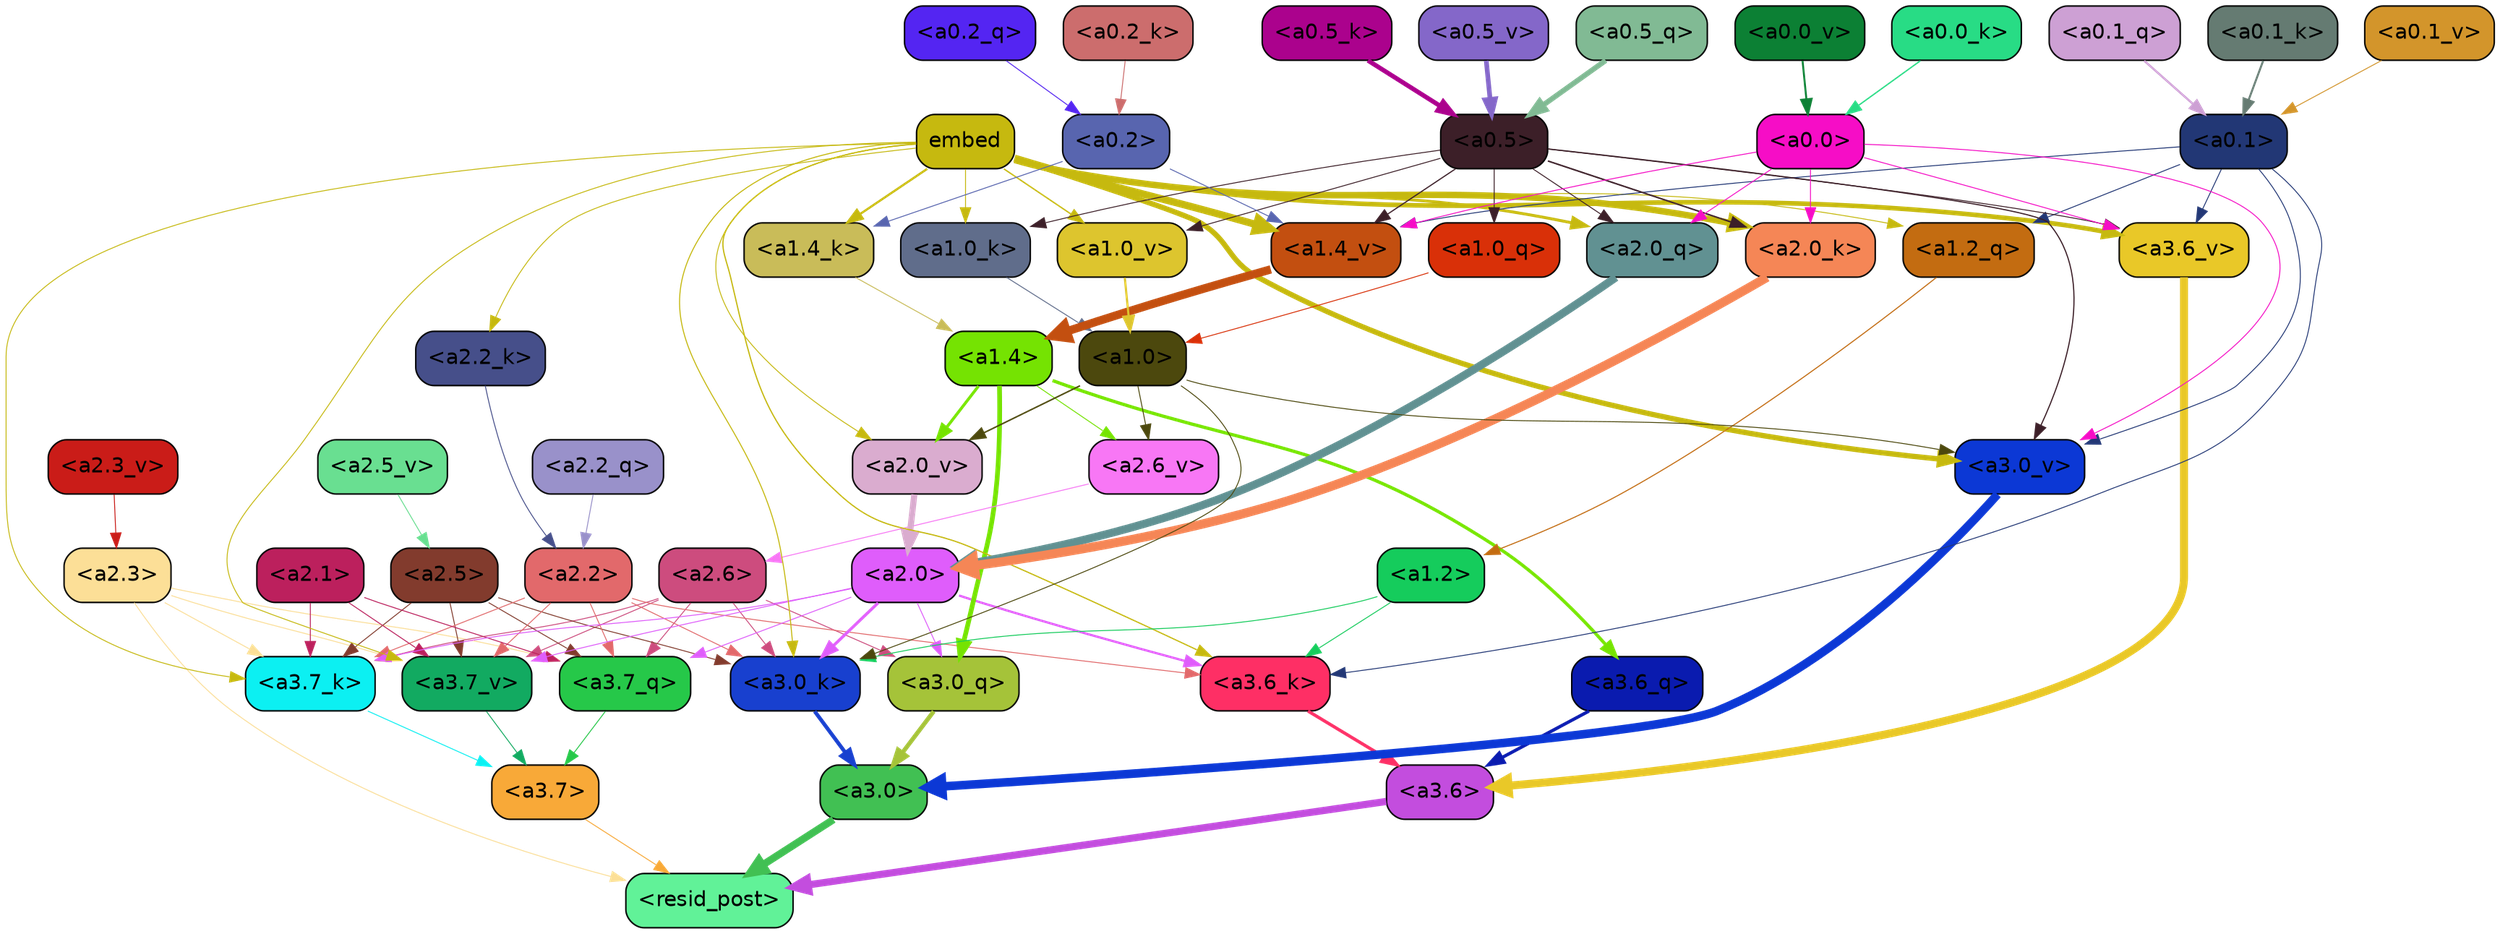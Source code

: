 strict digraph "" {
	graph [bgcolor=transparent,
		layout=dot,
		overlap=false,
		splines=true
	];
	"<a3.7>"	[color=black,
		fillcolor="#f8a938",
		fontname=Helvetica,
		shape=box,
		style="filled, rounded"];
	"<resid_post>"	[color=black,
		fillcolor="#61f298",
		fontname=Helvetica,
		shape=box,
		style="filled, rounded"];
	"<a3.7>" -> "<resid_post>"	[color="#f8a938",
		penwidth=0.6];
	"<a3.6>"	[color=black,
		fillcolor="#c34dde",
		fontname=Helvetica,
		shape=box,
		style="filled, rounded"];
	"<a3.6>" -> "<resid_post>"	[color="#c34dde",
		penwidth=4.7534414529800415];
	"<a3.0>"	[color=black,
		fillcolor="#41c053",
		fontname=Helvetica,
		shape=box,
		style="filled, rounded"];
	"<a3.0>" -> "<resid_post>"	[color="#41c053",
		penwidth=4.898576855659485];
	"<a2.3>"	[color=black,
		fillcolor="#fcdf97",
		fontname=Helvetica,
		shape=box,
		style="filled, rounded"];
	"<a2.3>" -> "<resid_post>"	[color="#fcdf97",
		penwidth=0.6];
	"<a3.7_q>"	[color=black,
		fillcolor="#26c849",
		fontname=Helvetica,
		shape=box,
		style="filled, rounded"];
	"<a2.3>" -> "<a3.7_q>"	[color="#fcdf97",
		penwidth=0.6];
	"<a3.7_k>"	[color=black,
		fillcolor="#0cf0f2",
		fontname=Helvetica,
		shape=box,
		style="filled, rounded"];
	"<a2.3>" -> "<a3.7_k>"	[color="#fcdf97",
		penwidth=0.6];
	"<a3.7_v>"	[color=black,
		fillcolor="#12aa61",
		fontname=Helvetica,
		shape=box,
		style="filled, rounded"];
	"<a2.3>" -> "<a3.7_v>"	[color="#fcdf97",
		penwidth=0.6];
	"<a3.7_q>" -> "<a3.7>"	[color="#26c849",
		penwidth=0.6];
	"<a3.6_q>"	[color=black,
		fillcolor="#0a1baf",
		fontname=Helvetica,
		shape=box,
		style="filled, rounded"];
	"<a3.6_q>" -> "<a3.6>"	[color="#0a1baf",
		penwidth=2.160832464694977];
	"<a3.0_q>"	[color=black,
		fillcolor="#a5c339",
		fontname=Helvetica,
		shape=box,
		style="filled, rounded"];
	"<a3.0_q>" -> "<a3.0>"	[color="#a5c339",
		penwidth=2.870753765106201];
	"<a3.7_k>" -> "<a3.7>"	[color="#0cf0f2",
		penwidth=0.6];
	"<a3.6_k>"	[color=black,
		fillcolor="#fe2f65",
		fontname=Helvetica,
		shape=box,
		style="filled, rounded"];
	"<a3.6_k>" -> "<a3.6>"	[color="#fe2f65",
		penwidth=2.13908451795578];
	"<a3.0_k>"	[color=black,
		fillcolor="#1840cf",
		fontname=Helvetica,
		shape=box,
		style="filled, rounded"];
	"<a3.0_k>" -> "<a3.0>"	[color="#1840cf",
		penwidth=2.520303964614868];
	"<a3.7_v>" -> "<a3.7>"	[color="#12aa61",
		penwidth=0.6];
	"<a3.6_v>"	[color=black,
		fillcolor="#e9c828",
		fontname=Helvetica,
		shape=box,
		style="filled, rounded"];
	"<a3.6_v>" -> "<a3.6>"	[color="#e9c828",
		penwidth=5.297133803367615];
	"<a3.0_v>"	[color=black,
		fillcolor="#0c38d5",
		fontname=Helvetica,
		shape=box,
		style="filled, rounded"];
	"<a3.0_v>" -> "<a3.0>"	[color="#0c38d5",
		penwidth=5.680712580680847];
	"<a2.6>"	[color=black,
		fillcolor="#cd4c7e",
		fontname=Helvetica,
		shape=box,
		style="filled, rounded"];
	"<a2.6>" -> "<a3.7_q>"	[color="#cd4c7e",
		penwidth=0.6];
	"<a2.6>" -> "<a3.0_q>"	[color="#cd4c7e",
		penwidth=0.6];
	"<a2.6>" -> "<a3.7_k>"	[color="#cd4c7e",
		penwidth=0.6];
	"<a2.6>" -> "<a3.0_k>"	[color="#cd4c7e",
		penwidth=0.6];
	"<a2.6>" -> "<a3.7_v>"	[color="#cd4c7e",
		penwidth=0.6];
	"<a2.5>"	[color=black,
		fillcolor="#823b2d",
		fontname=Helvetica,
		shape=box,
		style="filled, rounded"];
	"<a2.5>" -> "<a3.7_q>"	[color="#823b2d",
		penwidth=0.6];
	"<a2.5>" -> "<a3.7_k>"	[color="#823b2d",
		penwidth=0.6];
	"<a2.5>" -> "<a3.0_k>"	[color="#823b2d",
		penwidth=0.6];
	"<a2.5>" -> "<a3.7_v>"	[color="#823b2d",
		penwidth=0.6];
	"<a2.2>"	[color=black,
		fillcolor="#e2696b",
		fontname=Helvetica,
		shape=box,
		style="filled, rounded"];
	"<a2.2>" -> "<a3.7_q>"	[color="#e2696b",
		penwidth=0.6];
	"<a2.2>" -> "<a3.7_k>"	[color="#e2696b",
		penwidth=0.6];
	"<a2.2>" -> "<a3.6_k>"	[color="#e2696b",
		penwidth=0.6];
	"<a2.2>" -> "<a3.0_k>"	[color="#e2696b",
		penwidth=0.6];
	"<a2.2>" -> "<a3.7_v>"	[color="#e2696b",
		penwidth=0.6];
	"<a2.1>"	[color=black,
		fillcolor="#bc205d",
		fontname=Helvetica,
		shape=box,
		style="filled, rounded"];
	"<a2.1>" -> "<a3.7_q>"	[color="#bc205d",
		penwidth=0.6];
	"<a2.1>" -> "<a3.7_k>"	[color="#bc205d",
		penwidth=0.6];
	"<a2.1>" -> "<a3.7_v>"	[color="#bc205d",
		penwidth=0.6];
	"<a2.0>"	[color=black,
		fillcolor="#df5dfb",
		fontname=Helvetica,
		shape=box,
		style="filled, rounded"];
	"<a2.0>" -> "<a3.7_q>"	[color="#df5dfb",
		penwidth=0.6];
	"<a2.0>" -> "<a3.0_q>"	[color="#df5dfb",
		penwidth=0.6];
	"<a2.0>" -> "<a3.7_k>"	[color="#df5dfb",
		penwidth=0.6];
	"<a2.0>" -> "<a3.6_k>"	[color="#df5dfb",
		penwidth=1.4807794839143753];
	"<a2.0>" -> "<a3.0_k>"	[color="#df5dfb",
		penwidth=1.9436544477939606];
	"<a2.0>" -> "<a3.7_v>"	[color="#df5dfb",
		penwidth=0.6];
	"<a1.4>"	[color=black,
		fillcolor="#75e302",
		fontname=Helvetica,
		shape=box,
		style="filled, rounded"];
	"<a1.4>" -> "<a3.6_q>"	[color="#75e302",
		penwidth=2.1635248363018036];
	"<a1.4>" -> "<a3.0_q>"	[color="#75e302",
		penwidth=3.1362746953964233];
	"<a2.6_v>"	[color=black,
		fillcolor="#f877f5",
		fontname=Helvetica,
		shape=box,
		style="filled, rounded"];
	"<a1.4>" -> "<a2.6_v>"	[color="#75e302",
		penwidth=0.6];
	"<a2.0_v>"	[color=black,
		fillcolor="#daaccf",
		fontname=Helvetica,
		shape=box,
		style="filled, rounded"];
	"<a1.4>" -> "<a2.0_v>"	[color="#75e302",
		penwidth=1.9271827340126038];
	embed	[color=black,
		fillcolor="#c6b90f",
		fontname=Helvetica,
		shape=box,
		style="filled, rounded"];
	embed -> "<a3.7_k>"	[color="#c6b90f",
		penwidth=0.6];
	embed -> "<a3.6_k>"	[color="#c6b90f",
		penwidth=0.8202246725559235];
	embed -> "<a3.0_k>"	[color="#c6b90f",
		penwidth=0.6771316379308701];
	embed -> "<a3.7_v>"	[color="#c6b90f",
		penwidth=0.6];
	embed -> "<a3.6_v>"	[color="#c6b90f",
		penwidth=3.067279100418091];
	embed -> "<a3.0_v>"	[color="#c6b90f",
		penwidth=3.5202720761299133];
	"<a2.0_q>"	[color=black,
		fillcolor="#619192",
		fontname=Helvetica,
		shape=box,
		style="filled, rounded"];
	embed -> "<a2.0_q>"	[color="#c6b90f",
		penwidth=1.9194039106369019];
	"<a2.2_k>"	[color=black,
		fillcolor="#464f8a",
		fontname=Helvetica,
		shape=box,
		style="filled, rounded"];
	embed -> "<a2.2_k>"	[color="#c6b90f",
		penwidth=0.6];
	"<a2.0_k>"	[color=black,
		fillcolor="#f58656",
		fontname=Helvetica,
		shape=box,
		style="filled, rounded"];
	embed -> "<a2.0_k>"	[color="#c6b90f",
		penwidth=4.28515887260437];
	embed -> "<a2.0_v>"	[color="#c6b90f",
		penwidth=0.6];
	"<a1.2_q>"	[color=black,
		fillcolor="#c36c11",
		fontname=Helvetica,
		shape=box,
		style="filled, rounded"];
	embed -> "<a1.2_q>"	[color="#c6b90f",
		penwidth=0.6];
	"<a1.4_k>"	[color=black,
		fillcolor="#c9bc59",
		fontname=Helvetica,
		shape=box,
		style="filled, rounded"];
	embed -> "<a1.4_k>"	[color="#c6b90f",
		penwidth=1.441945195198059];
	"<a1.0_k>"	[color=black,
		fillcolor="#606d8b",
		fontname=Helvetica,
		shape=box,
		style="filled, rounded"];
	embed -> "<a1.0_k>"	[color="#c6b90f",
		penwidth=0.6];
	"<a1.4_v>"	[color=black,
		fillcolor="#c34f10",
		fontname=Helvetica,
		shape=box,
		style="filled, rounded"];
	embed -> "<a1.4_v>"	[color="#c6b90f",
		penwidth=4.830149412155151];
	"<a1.0_v>"	[color=black,
		fillcolor="#ddc52e",
		fontname=Helvetica,
		shape=box,
		style="filled, rounded"];
	embed -> "<a1.0_v>"	[color="#c6b90f",
		penwidth=0.8981428295373917];
	"<a1.2>"	[color=black,
		fillcolor="#15cc5c",
		fontname=Helvetica,
		shape=box,
		style="filled, rounded"];
	"<a1.2>" -> "<a3.6_k>"	[color="#15cc5c",
		penwidth=0.6];
	"<a1.2>" -> "<a3.0_k>"	[color="#15cc5c",
		penwidth=0.6];
	"<a0.1>"	[color=black,
		fillcolor="#223775",
		fontname=Helvetica,
		shape=box,
		style="filled, rounded"];
	"<a0.1>" -> "<a3.6_k>"	[color="#223775",
		penwidth=0.6];
	"<a0.1>" -> "<a3.6_v>"	[color="#223775",
		penwidth=0.6];
	"<a0.1>" -> "<a3.0_v>"	[color="#223775",
		penwidth=0.6];
	"<a0.1>" -> "<a1.2_q>"	[color="#223775",
		penwidth=0.6];
	"<a0.1>" -> "<a1.4_v>"	[color="#223775",
		penwidth=0.6];
	"<a1.0>"	[color=black,
		fillcolor="#4c480d",
		fontname=Helvetica,
		shape=box,
		style="filled, rounded"];
	"<a1.0>" -> "<a3.0_k>"	[color="#4c480d",
		penwidth=0.6];
	"<a1.0>" -> "<a3.0_v>"	[color="#4c480d",
		penwidth=0.6];
	"<a1.0>" -> "<a2.6_v>"	[color="#4c480d",
		penwidth=0.6];
	"<a1.0>" -> "<a2.0_v>"	[color="#4c480d",
		penwidth=0.9754131138324738];
	"<a0.5>"	[color=black,
		fillcolor="#3c1f28",
		fontname=Helvetica,
		shape=box,
		style="filled, rounded"];
	"<a0.5>" -> "<a3.6_v>"	[color="#3c1f28",
		penwidth=0.6];
	"<a0.5>" -> "<a3.0_v>"	[color="#3c1f28",
		penwidth=0.764040544629097];
	"<a0.5>" -> "<a2.0_q>"	[color="#3c1f28",
		penwidth=0.6];
	"<a0.5>" -> "<a2.0_k>"	[color="#3c1f28",
		penwidth=0.9763890504837036];
	"<a1.0_q>"	[color=black,
		fillcolor="#d93008",
		fontname=Helvetica,
		shape=box,
		style="filled, rounded"];
	"<a0.5>" -> "<a1.0_q>"	[color="#3c1f28",
		penwidth=0.6];
	"<a0.5>" -> "<a1.0_k>"	[color="#3c1f28",
		penwidth=0.6];
	"<a0.5>" -> "<a1.4_v>"	[color="#3c1f28",
		penwidth=0.7723740935325623];
	"<a0.5>" -> "<a1.0_v>"	[color="#3c1f28",
		penwidth=0.6];
	"<a0.0>"	[color=black,
		fillcolor="#f60dc6",
		fontname=Helvetica,
		shape=box,
		style="filled, rounded"];
	"<a0.0>" -> "<a3.6_v>"	[color="#f60dc6",
		penwidth=0.6];
	"<a0.0>" -> "<a3.0_v>"	[color="#f60dc6",
		penwidth=0.6];
	"<a0.0>" -> "<a2.0_q>"	[color="#f60dc6",
		penwidth=0.6];
	"<a0.0>" -> "<a2.0_k>"	[color="#f60dc6",
		penwidth=0.6];
	"<a0.0>" -> "<a1.4_v>"	[color="#f60dc6",
		penwidth=0.6];
	"<a2.2_q>"	[color=black,
		fillcolor="#9991ca",
		fontname=Helvetica,
		shape=box,
		style="filled, rounded"];
	"<a2.2_q>" -> "<a2.2>"	[color="#9991ca",
		penwidth=0.6];
	"<a2.0_q>" -> "<a2.0>"	[color="#619192",
		penwidth=5.313405752182007];
	"<a2.2_k>" -> "<a2.2>"	[color="#464f8a",
		penwidth=0.6];
	"<a2.0_k>" -> "<a2.0>"	[color="#f58656",
		penwidth=6.029795527458191];
	"<a2.6_v>" -> "<a2.6>"	[color="#f877f5",
		penwidth=0.6];
	"<a2.5_v>"	[color=black,
		fillcolor="#69df91",
		fontname=Helvetica,
		shape=box,
		style="filled, rounded"];
	"<a2.5_v>" -> "<a2.5>"	[color="#69df91",
		penwidth=0.6];
	"<a2.3_v>"	[color=black,
		fillcolor="#ca1c18",
		fontname=Helvetica,
		shape=box,
		style="filled, rounded"];
	"<a2.3_v>" -> "<a2.3>"	[color="#ca1c18",
		penwidth=0.6];
	"<a2.0_v>" -> "<a2.0>"	[color="#daaccf",
		penwidth=4.041402816772461];
	"<a1.2_q>" -> "<a1.2>"	[color="#c36c11",
		penwidth=0.6924253702163696];
	"<a1.0_q>" -> "<a1.0>"	[color="#d93008",
		penwidth=0.6];
	"<a1.4_k>" -> "<a1.4>"	[color="#c9bc59",
		penwidth=0.6];
	"<a1.0_k>" -> "<a1.0>"	[color="#606d8b",
		penwidth=0.6];
	"<a1.4_v>" -> "<a1.4>"	[color="#c34f10",
		penwidth=5.515027642250061];
	"<a1.0_v>" -> "<a1.0>"	[color="#ddc52e",
		penwidth=1.4252789914608002];
	"<a0.2>"	[color=black,
		fillcolor="#5865af",
		fontname=Helvetica,
		shape=box,
		style="filled, rounded"];
	"<a0.2>" -> "<a1.4_k>"	[color="#5865af",
		penwidth=0.6];
	"<a0.2>" -> "<a1.4_v>"	[color="#5865af",
		penwidth=0.6];
	"<a0.5_q>"	[color=black,
		fillcolor="#81ba94",
		fontname=Helvetica,
		shape=box,
		style="filled, rounded"];
	"<a0.5_q>" -> "<a0.5>"	[color="#81ba94",
		penwidth=3.470327615737915];
	"<a0.2_q>"	[color=black,
		fillcolor="#5425f2",
		fontname=Helvetica,
		shape=box,
		style="filled, rounded"];
	"<a0.2_q>" -> "<a0.2>"	[color="#5425f2",
		penwidth=0.6];
	"<a0.1_q>"	[color=black,
		fillcolor="#cda0d4",
		fontname=Helvetica,
		shape=box,
		style="filled, rounded"];
	"<a0.1_q>" -> "<a0.1>"	[color="#cda0d4",
		penwidth=1.4035804867744446];
	"<a0.5_k>"	[color=black,
		fillcolor="#ab028d",
		fontname=Helvetica,
		shape=box,
		style="filled, rounded"];
	"<a0.5_k>" -> "<a0.5>"	[color="#ab028d",
		penwidth=3.017053723335266];
	"<a0.2_k>"	[color=black,
		fillcolor="#cc6d6d",
		fontname=Helvetica,
		shape=box,
		style="filled, rounded"];
	"<a0.2_k>" -> "<a0.2>"	[color="#cc6d6d",
		penwidth=0.6];
	"<a0.1_k>"	[color=black,
		fillcolor="#657b72",
		fontname=Helvetica,
		shape=box,
		style="filled, rounded"];
	"<a0.1_k>" -> "<a0.1>"	[color="#657b72",
		penwidth=1.3217589855194092];
	"<a0.0_k>"	[color=black,
		fillcolor="#28dc85",
		fontname=Helvetica,
		shape=box,
		style="filled, rounded"];
	"<a0.0_k>" -> "<a0.0>"	[color="#28dc85",
		penwidth=0.8782260417938232];
	"<a0.5_v>"	[color=black,
		fillcolor="#8467c9",
		fontname=Helvetica,
		shape=box,
		style="filled, rounded"];
	"<a0.5_v>" -> "<a0.5>"	[color="#8467c9",
		penwidth=3.088594377040863];
	"<a0.1_v>"	[color=black,
		fillcolor="#d3952b",
		fontname=Helvetica,
		shape=box,
		style="filled, rounded"];
	"<a0.1_v>" -> "<a0.1>"	[color="#d3952b",
		penwidth=0.6];
	"<a0.0_v>"	[color=black,
		fillcolor="#0c8034",
		fontname=Helvetica,
		shape=box,
		style="filled, rounded"];
	"<a0.0_v>" -> "<a0.0>"	[color="#0c8034",
		penwidth=1.2872320413589478];
}
